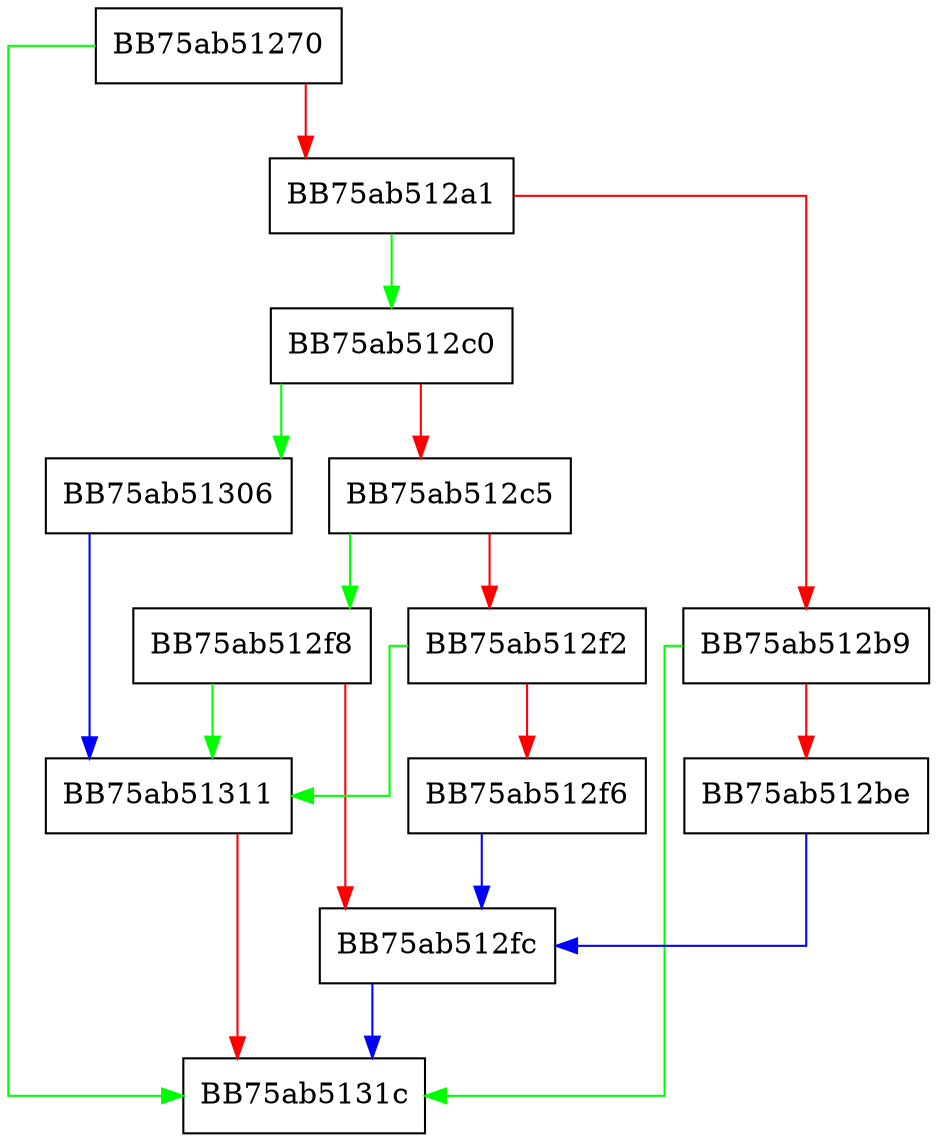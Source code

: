 digraph minmaxStep {
  node [shape="box"];
  graph [splines=ortho];
  BB75ab51270 -> BB75ab5131c [color="green"];
  BB75ab51270 -> BB75ab512a1 [color="red"];
  BB75ab512a1 -> BB75ab512c0 [color="green"];
  BB75ab512a1 -> BB75ab512b9 [color="red"];
  BB75ab512b9 -> BB75ab5131c [color="green"];
  BB75ab512b9 -> BB75ab512be [color="red"];
  BB75ab512be -> BB75ab512fc [color="blue"];
  BB75ab512c0 -> BB75ab51306 [color="green"];
  BB75ab512c0 -> BB75ab512c5 [color="red"];
  BB75ab512c5 -> BB75ab512f8 [color="green"];
  BB75ab512c5 -> BB75ab512f2 [color="red"];
  BB75ab512f2 -> BB75ab51311 [color="green"];
  BB75ab512f2 -> BB75ab512f6 [color="red"];
  BB75ab512f6 -> BB75ab512fc [color="blue"];
  BB75ab512f8 -> BB75ab51311 [color="green"];
  BB75ab512f8 -> BB75ab512fc [color="red"];
  BB75ab512fc -> BB75ab5131c [color="blue"];
  BB75ab51306 -> BB75ab51311 [color="blue"];
  BB75ab51311 -> BB75ab5131c [color="red"];
}
